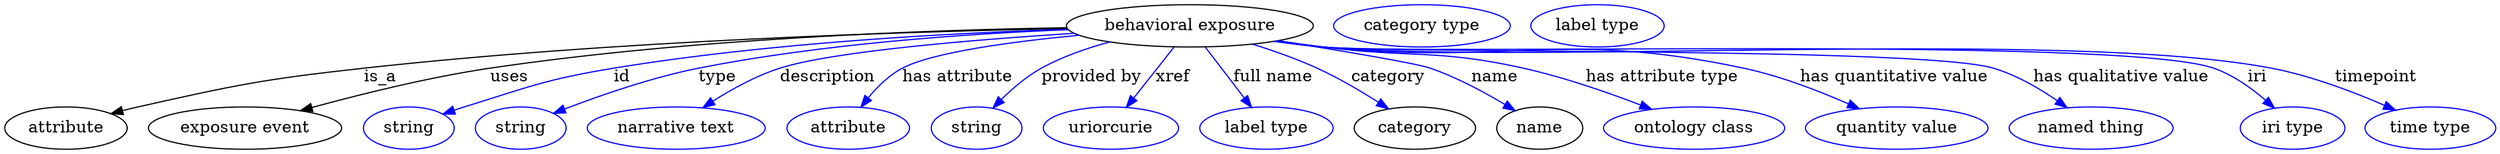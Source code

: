 digraph {
	graph [bb="0,0,2111.2,123"];
	node [label="\N"];
	"behavioral exposure"	[height=0.5,
		label="behavioral exposure",
		pos="1003,105",
		width=2.9067];
	attribute	[height=0.5,
		pos="51.995,18",
		width=1.4443];
	"behavioral exposure" -> attribute	[label=is_a,
		lp="322,61.5",
		pos="e,90.239,30.314 899.08,102.56 762.94,99.816 516.96,91.864 308,69 220.62,59.44 198.78,55.158 113,36 108.83,35.07 104.53,34.031 100.22,\
32.938"];
	"exposure event"	[height=0.5,
		pos="204,18",
		width=2.2748];
	"behavioral exposure" -> "exposure event"	[label=uses,
		lp="432.5,61.5",
		pos="e,251.53,32.693 898.79,103.18 781.01,101.01 583.8,93.604 416,69 363,61.229 303.75,46.751 261.39,35.366"];
	id	[color=blue,
		height=0.5,
		label=string,
		pos="342,18",
		width=1.0652];
	"behavioral exposure" -> id	[color=blue,
		label=id,
		lp="523,61.5",
		pos="e,371.38,29.714 899.27,102.08 800.23,98.938 647.09,90.687 516,69 468.72,61.179 416.05,44.941 381.17,33.085",
		style=solid];
	type	[color=blue,
		height=0.5,
		label=string,
		pos="437,18",
		width=1.0652];
	"behavioral exposure" -> type	[color=blue,
		label=type,
		lp="604,61.5",
		pos="e,464.82,30.512 899.76,101.76 815.24,98.379 692.93,89.955 588,69 548.34,61.081 504.64,45.86 474.5,34.283",
		style=solid];
	description	[color=blue,
		height=0.5,
		label="narrative text",
		pos="569,18",
		width=2.0943];
	"behavioral exposure" -> description	[color=blue,
		label=description,
		lp="696.5,61.5",
		pos="e,591.38,35.41 904.85,98.688 818.83,93.196 700.74,83.386 656,69 636.12,62.611 615.8,51.251 599.79,40.971",
		style=solid];
	"has attribute"	[color=blue,
		height=0.5,
		label=attribute,
		pos="714,18",
		width=1.4443];
	"behavioral exposure" -> "has attribute"	[color=blue,
		label="has attribute",
		lp="806,61.5",
		pos="e,724.46,35.753 908.71,97.11 851.43,91.656 784.57,82.651 759,69 747.84,63.046 738.07,53.184 730.51,43.784",
		style=solid];
	"provided by"	[color=blue,
		height=0.5,
		label=string,
		pos="822,18",
		width=1.0652];
	"behavioral exposure" -> "provided by"	[color=blue,
		label="provided by",
		lp="919.5,61.5",
		pos="e,835.9,35.117 935,91.304 915.54,86.051 894.78,78.82 877,69 864.52,62.111 852.56,51.857 843.01,42.425",
		style=solid];
	xref	[color=blue,
		height=0.5,
		label=uriorcurie,
		pos="936,18",
		width=1.5887];
	"behavioral exposure" -> xref	[color=blue,
		label=xref,
		lp="988.5,61.5",
		pos="e,949.08,35.597 989.44,86.799 979.68,74.426 966.39,57.555 955.49,43.738",
		style=solid];
	"full name"	[color=blue,
		height=0.5,
		label="label type",
		pos="1068,18",
		width=1.5707];
	"behavioral exposure" -> "full name"	[color=blue,
		label="full name",
		lp="1073.5,61.5",
		pos="e,1055.3,35.597 1016.1,86.799 1025.6,74.426 1038.5,57.555 1049.1,43.738",
		style=solid];
	category	[height=0.5,
		pos="1194,18",
		width=1.4263];
	"behavioral exposure" -> category	[color=blue,
		label=category,
		lp="1171.5,61.5",
		pos="e,1171.9,34.247 1056.1,89.446 1073.9,83.878 1093.6,76.932 1111,69 1129,60.774 1148.1,49.524 1163.3,39.778",
		style=solid];
	name	[height=0.5,
		pos="1300,18",
		width=1.011];
	"behavioral exposure" -> name	[color=blue,
		label=name,
		lp="1262,61.5",
		pos="e,1279.1,32.786 1077.8,92.358 1130.9,83.906 1194.7,73.241 1207,69 1229.3,61.326 1252.6,48.746 1270.4,38.125",
		style=solid];
	"has attribute type"	[color=blue,
		height=0.5,
		label="ontology class",
		pos="1431,18",
		width=2.1304];
	"behavioral exposure" -> "has attribute type"	[color=blue,
		label="has attribute type",
		lp="1404,61.5",
		pos="e,1395,33.971 1077.4,92.334 1090.3,90.453 1103.5,88.601 1116,87 1191.4,77.346 1211.8,85.49 1286,69 1320.1,61.426 1357.2,48.504 1385.4,\
37.694",
		style=solid];
	"has quantitative value"	[color=blue,
		height=0.5,
		label="quantity value",
		pos="1603,18",
		width=2.1484];
	"behavioral exposure" -> "has quantitative value"	[color=blue,
		label="has quantitative value",
		lp="1601,61.5",
		pos="e,1571.3,34.468 1075.5,92.007 1088.9,90.094 1102.9,88.315 1116,87 1274.1,71.163 1317.6,101.93 1473,69 1503.8,62.467 1537,49.624 \
1562.1,38.591",
		style=solid];
	"has qualitative value"	[color=blue,
		height=0.5,
		label="named thing",
		pos="1768,18",
		width=1.9318];
	"behavioral exposure" -> "has qualitative value"	[color=blue,
		label="has qualitative value",
		lp="1793.5,61.5",
		pos="e,1747.6,35.401 1074.9,91.89 1088.5,89.964 1102.7,88.21 1116,87 1179,81.285 1624.3,86.9 1685,69 1704.4,63.27 1723.9,51.873 1739.1,\
41.406",
		style=solid];
	iri	[color=blue,
		height=0.5,
		label="iri type",
		pos="1939,18",
		width=1.2277];
	"behavioral exposure" -> iri	[color=blue,
		label=iri,
		lp="1909,61.5",
		pos="e,1923.6,34.931 1074.6,91.848 1088.3,89.912 1102.6,88.166 1116,87 1199.7,79.736 1792.6,96.423 1872,69 1888.3,63.381 1903.8,52.233 \
1915.9,41.887",
		style=solid];
	timepoint	[color=blue,
		height=0.5,
		label="time type",
		pos="2056,18",
		width=1.5346];
	"behavioral exposure" -> timepoint	[color=blue,
		label=timepoint,
		lp="2010,61.5",
		pos="e,2026.3,33.288 1074.6,91.832 1088.3,89.898 1102.6,88.157 1116,87 1294.3,71.659 1745.2,102.54 1921,69 1954.4,62.617 1990.5,48.863 \
2017,37.393",
		style=solid];
	"named thing_category"	[color=blue,
		height=0.5,
		label="category type",
		pos="1200,105",
		width=2.0762];
	attribute_name	[color=blue,
		height=0.5,
		label="label type",
		pos="1349,105",
		width=1.5707];
}
